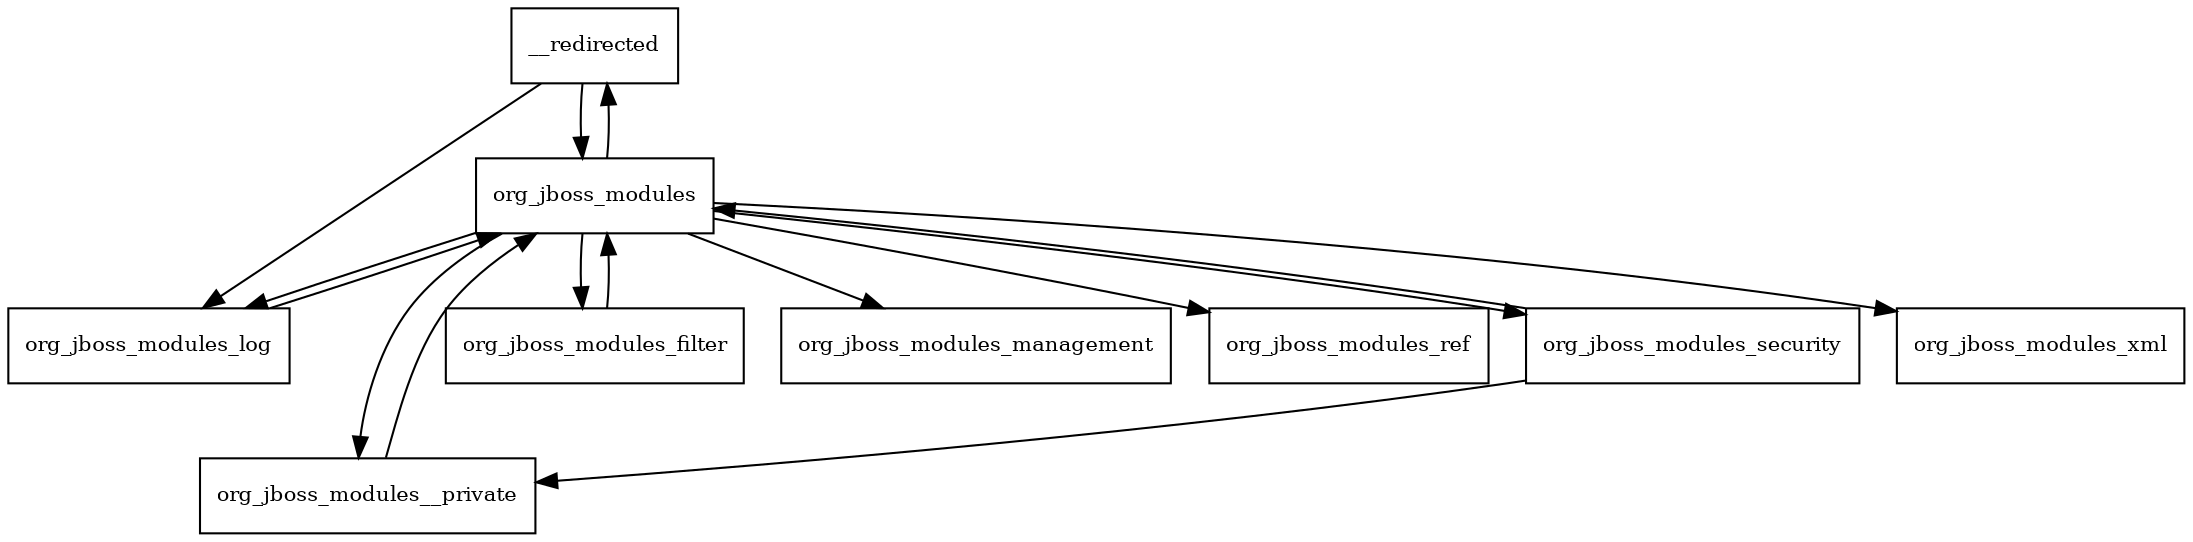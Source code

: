 digraph jboss_modules_package_dependencies {
  node [shape = box, fontsize=10.0];
  __redirected -> org_jboss_modules;
  __redirected -> org_jboss_modules_log;
  org_jboss_modules -> __redirected;
  org_jboss_modules -> org_jboss_modules__private;
  org_jboss_modules -> org_jboss_modules_filter;
  org_jboss_modules -> org_jboss_modules_log;
  org_jboss_modules -> org_jboss_modules_management;
  org_jboss_modules -> org_jboss_modules_ref;
  org_jboss_modules -> org_jboss_modules_security;
  org_jboss_modules -> org_jboss_modules_xml;
  org_jboss_modules__private -> org_jboss_modules;
  org_jboss_modules_filter -> org_jboss_modules;
  org_jboss_modules_log -> org_jboss_modules;
  org_jboss_modules_security -> org_jboss_modules;
  org_jboss_modules_security -> org_jboss_modules__private;
}
